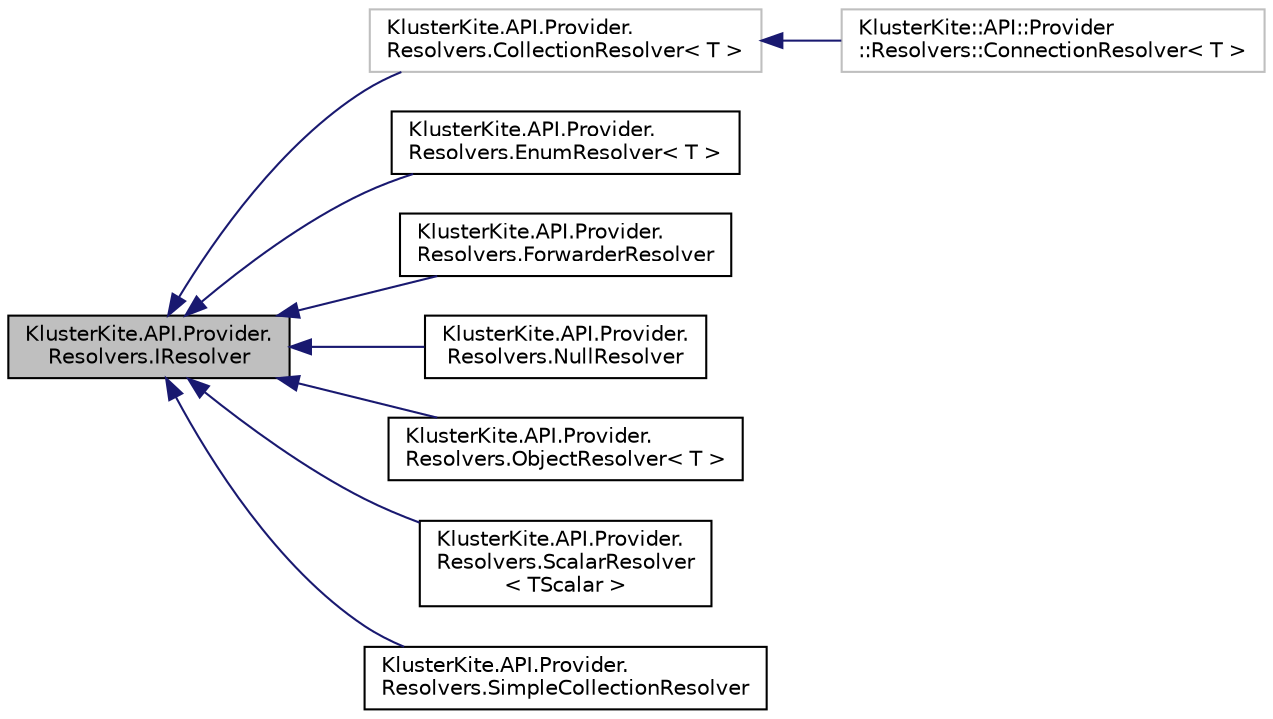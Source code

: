 digraph "KlusterKite.API.Provider.Resolvers.IResolver"
{
  edge [fontname="Helvetica",fontsize="10",labelfontname="Helvetica",labelfontsize="10"];
  node [fontname="Helvetica",fontsize="10",shape=record];
  rankdir="LR";
  Node0 [label="KlusterKite.API.Provider.\lResolvers.IResolver",height=0.2,width=0.4,color="black", fillcolor="grey75", style="filled", fontcolor="black"];
  Node0 -> Node1 [dir="back",color="midnightblue",fontsize="10",style="solid",fontname="Helvetica"];
  Node1 [label="KlusterKite.API.Provider.\lResolvers.CollectionResolver\< T \>",height=0.2,width=0.4,color="grey75", fillcolor="white", style="filled",tooltip="Resolves requests to the object collection "];
  Node1 -> Node2 [dir="back",color="midnightblue",fontsize="10",style="solid",fontname="Helvetica"];
  Node2 [label="KlusterKite::API::Provider\l::Resolvers::ConnectionResolver\< T \>",height=0.2,width=0.4,color="grey75", fillcolor="white", style="filled",tooltip="Resolves requests to the connection "];
  Node0 -> Node3 [dir="back",color="midnightblue",fontsize="10",style="solid",fontname="Helvetica"];
  Node3 [label="KlusterKite.API.Provider.\lResolvers.EnumResolver\< T \>",height=0.2,width=0.4,color="black", fillcolor="white", style="filled",URL="$class_kluster_kite_1_1_a_p_i_1_1_provider_1_1_resolvers_1_1_enum_resolver.html",tooltip="Resolves a enum value "];
  Node0 -> Node4 [dir="back",color="midnightblue",fontsize="10",style="solid",fontname="Helvetica"];
  Node4 [label="KlusterKite.API.Provider.\lResolvers.ForwarderResolver",height=0.2,width=0.4,color="black", fillcolor="white", style="filled",URL="$class_kluster_kite_1_1_a_p_i_1_1_provider_1_1_resolvers_1_1_forwarder_resolver.html",tooltip="Resolves value for forwarded fields "];
  Node0 -> Node5 [dir="back",color="midnightblue",fontsize="10",style="solid",fontname="Helvetica"];
  Node5 [label="KlusterKite.API.Provider.\lResolvers.NullResolver",height=0.2,width=0.4,color="black", fillcolor="white", style="filled",URL="$class_kluster_kite_1_1_a_p_i_1_1_provider_1_1_resolvers_1_1_null_resolver.html",tooltip="Empty resolver that always return null "];
  Node0 -> Node6 [dir="back",color="midnightblue",fontsize="10",style="solid",fontname="Helvetica"];
  Node6 [label="KlusterKite.API.Provider.\lResolvers.ObjectResolver\< T \>",height=0.2,width=0.4,color="black", fillcolor="white", style="filled",URL="$class_kluster_kite_1_1_a_p_i_1_1_provider_1_1_resolvers_1_1_object_resolver.html",tooltip="Generic class to resolve requests to objects "];
  Node0 -> Node7 [dir="back",color="midnightblue",fontsize="10",style="solid",fontname="Helvetica"];
  Node7 [label="KlusterKite.API.Provider.\lResolvers.ScalarResolver\l\< TScalar \>",height=0.2,width=0.4,color="black", fillcolor="white", style="filled",URL="$class_kluster_kite_1_1_a_p_i_1_1_provider_1_1_resolvers_1_1_scalar_resolver.html",tooltip="Resolves value for simple objects "];
  Node0 -> Node8 [dir="back",color="midnightblue",fontsize="10",style="solid",fontname="Helvetica"];
  Node8 [label="KlusterKite.API.Provider.\lResolvers.SimpleCollectionResolver",height=0.2,width=0.4,color="black", fillcolor="white", style="filled",URL="$class_kluster_kite_1_1_a_p_i_1_1_provider_1_1_resolvers_1_1_simple_collection_resolver.html",tooltip="Resolves the collections without any filtering / sorting "];
}
